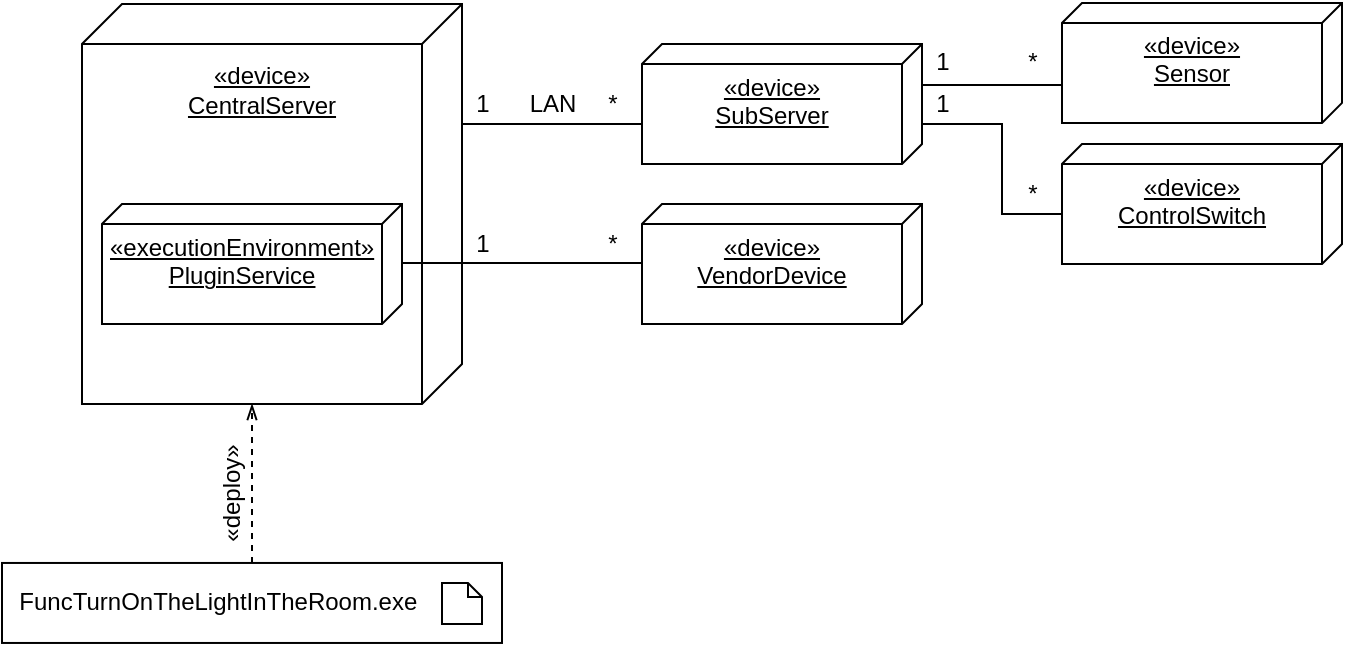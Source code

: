 <mxfile version="22.0.8" type="github">
  <diagram name="Страница — 1" id="PwmKHHaf_U7UQAFED_Nw">
    <mxGraphModel dx="994" dy="461" grid="1" gridSize="10" guides="1" tooltips="1" connect="1" arrows="1" fold="1" page="1" pageScale="1" pageWidth="827" pageHeight="1169" math="0" shadow="0">
      <root>
        <mxCell id="0" />
        <mxCell id="1" parent="0" />
        <mxCell id="Imng76tVTM7-OfBX1pzr-1" value="&lt;br&gt;«device»&lt;br&gt;CentralServer" style="verticalAlign=top;align=center;spacingTop=8;spacingLeft=2;spacingRight=12;shape=cube;size=20;direction=south;fontStyle=4;html=1;whiteSpace=wrap;" vertex="1" parent="1">
          <mxGeometry x="110" y="60" width="190" height="200" as="geometry" />
        </mxCell>
        <mxCell id="Imng76tVTM7-OfBX1pzr-4" value="" style="edgeStyle=orthogonalEdgeStyle;rounded=0;orthogonalLoop=1;jettySize=auto;html=1;endArrow=none;endFill=0;" edge="1" parent="1">
          <mxGeometry relative="1" as="geometry">
            <mxPoint x="300" y="120" as="sourcePoint" />
            <mxPoint x="390" y="120" as="targetPoint" />
            <Array as="points">
              <mxPoint x="350" y="120" />
              <mxPoint x="350" y="120" />
            </Array>
          </mxGeometry>
        </mxCell>
        <mxCell id="Imng76tVTM7-OfBX1pzr-2" value="«executionEnvironment»&lt;br&gt;&lt;div style=&quot;text-align: center;&quot;&gt;&lt;span style=&quot;background-color: initial;&quot;&gt;PluginService&lt;/span&gt;&lt;/div&gt;" style="verticalAlign=top;align=left;spacingTop=8;spacingLeft=2;spacingRight=12;shape=cube;size=10;direction=south;fontStyle=4;html=1;whiteSpace=wrap;" vertex="1" parent="1">
          <mxGeometry x="120" y="160" width="150" height="60" as="geometry" />
        </mxCell>
        <mxCell id="Imng76tVTM7-OfBX1pzr-3" value="«device»&lt;br&gt;VendorDevice" style="verticalAlign=top;align=center;spacingTop=8;spacingLeft=2;spacingRight=12;shape=cube;size=10;direction=south;fontStyle=4;html=1;whiteSpace=wrap;" vertex="1" parent="1">
          <mxGeometry x="390" y="160" width="140" height="60" as="geometry" />
        </mxCell>
        <mxCell id="Imng76tVTM7-OfBX1pzr-18" value="" style="edgeStyle=orthogonalEdgeStyle;rounded=0;orthogonalLoop=1;jettySize=auto;html=1;endArrow=none;endFill=0;entryX=0;entryY=0;entryDx=35;entryDy=140;entryPerimeter=0;" edge="1" parent="1" source="Imng76tVTM7-OfBX1pzr-5" target="Imng76tVTM7-OfBX1pzr-16">
          <mxGeometry relative="1" as="geometry">
            <Array as="points">
              <mxPoint x="570" y="120" />
              <mxPoint x="570" y="165" />
            </Array>
          </mxGeometry>
        </mxCell>
        <mxCell id="Imng76tVTM7-OfBX1pzr-19" value="" style="edgeStyle=orthogonalEdgeStyle;rounded=0;orthogonalLoop=1;jettySize=auto;html=1;entryX=0.842;entryY=0.997;entryDx=0;entryDy=0;entryPerimeter=0;endArrow=none;endFill=0;" edge="1" parent="1">
          <mxGeometry relative="1" as="geometry">
            <mxPoint x="529.58" y="100.48" as="sourcePoint" />
            <mxPoint x="600.0" y="110.0" as="targetPoint" />
            <Array as="points">
              <mxPoint x="549.58" y="100.48" />
              <mxPoint x="549.58" y="100.48" />
            </Array>
          </mxGeometry>
        </mxCell>
        <mxCell id="Imng76tVTM7-OfBX1pzr-5" value="«device»&lt;br&gt;&lt;div style=&quot;&quot;&gt;&lt;span style=&quot;background-color: initial;&quot;&gt;SubServer&lt;/span&gt;&lt;/div&gt;" style="verticalAlign=top;align=center;spacingTop=8;spacingLeft=2;spacingRight=12;shape=cube;size=10;direction=south;fontStyle=4;html=1;whiteSpace=wrap;" vertex="1" parent="1">
          <mxGeometry x="390" y="80" width="140" height="60" as="geometry" />
        </mxCell>
        <mxCell id="Imng76tVTM7-OfBX1pzr-11" value="&amp;nbsp; FuncTurnOnTheLightInTheRoom.exe" style="html=1;whiteSpace=wrap;align=left;" vertex="1" parent="1">
          <mxGeometry x="70" y="339.48" width="250" height="40" as="geometry" />
        </mxCell>
        <mxCell id="Imng76tVTM7-OfBX1pzr-12" value="" style="shape=note;size=7;whiteSpace=wrap;html=1;verticalAlign=bottom;labelPosition=center;verticalLabelPosition=top;align=center;" vertex="1" parent="1">
          <mxGeometry x="290" y="349.48" width="20" height="20.52" as="geometry" />
        </mxCell>
        <mxCell id="Imng76tVTM7-OfBX1pzr-13" style="edgeStyle=orthogonalEdgeStyle;rounded=0;orthogonalLoop=1;jettySize=auto;html=1;entryX=1.002;entryY=0.5;entryDx=0;entryDy=0;entryPerimeter=0;dashed=1;endArrow=openThin;endFill=0;" edge="1" parent="1" source="Imng76tVTM7-OfBX1pzr-11">
          <mxGeometry relative="1" as="geometry">
            <mxPoint x="195" y="260" as="targetPoint" />
          </mxGeometry>
        </mxCell>
        <mxCell id="Imng76tVTM7-OfBX1pzr-14" value="«deploy»" style="text;html=1;align=center;verticalAlign=middle;resizable=0;points=[];autosize=1;strokeColor=none;fillColor=none;rotation=270;" vertex="1" parent="1">
          <mxGeometry x="150" y="290" width="70" height="30" as="geometry" />
        </mxCell>
        <mxCell id="Imng76tVTM7-OfBX1pzr-15" value="«device»&lt;br&gt;&lt;div style=&quot;&quot;&gt;Sensor&lt;br&gt;&lt;/div&gt;" style="verticalAlign=top;align=center;spacingTop=8;spacingLeft=2;spacingRight=12;shape=cube;size=10;direction=south;fontStyle=4;html=1;whiteSpace=wrap;" vertex="1" parent="1">
          <mxGeometry x="600" y="59.48" width="140" height="60" as="geometry" />
        </mxCell>
        <mxCell id="Imng76tVTM7-OfBX1pzr-16" value="«device»&lt;br&gt;&lt;div style=&quot;&quot;&gt;ControlSwitch&lt;br&gt;&lt;/div&gt;" style="verticalAlign=top;align=center;spacingTop=8;spacingLeft=2;spacingRight=12;shape=cube;size=10;direction=south;fontStyle=4;html=1;whiteSpace=wrap;" vertex="1" parent="1">
          <mxGeometry x="600" y="130" width="140" height="60" as="geometry" />
        </mxCell>
        <mxCell id="Imng76tVTM7-OfBX1pzr-21" value="1" style="text;html=1;align=center;verticalAlign=middle;resizable=0;points=[];autosize=1;strokeColor=none;fillColor=none;" vertex="1" parent="1">
          <mxGeometry x="524.58" y="74.48" width="30" height="30" as="geometry" />
        </mxCell>
        <mxCell id="Imng76tVTM7-OfBX1pzr-22" value="1" style="text;html=1;align=center;verticalAlign=middle;resizable=0;points=[];autosize=1;strokeColor=none;fillColor=none;" vertex="1" parent="1">
          <mxGeometry x="524.58" y="95" width="30" height="30" as="geometry" />
        </mxCell>
        <mxCell id="Imng76tVTM7-OfBX1pzr-23" value="*" style="text;html=1;align=center;verticalAlign=middle;resizable=0;points=[];autosize=1;strokeColor=none;fillColor=none;" vertex="1" parent="1">
          <mxGeometry x="569.58" y="74.48" width="30" height="30" as="geometry" />
        </mxCell>
        <mxCell id="Imng76tVTM7-OfBX1pzr-24" value="*" style="text;html=1;align=center;verticalAlign=middle;resizable=0;points=[];autosize=1;strokeColor=none;fillColor=none;" vertex="1" parent="1">
          <mxGeometry x="570" y="140" width="30" height="30" as="geometry" />
        </mxCell>
        <mxCell id="Imng76tVTM7-OfBX1pzr-26" value="1" style="text;html=1;align=center;verticalAlign=middle;resizable=0;points=[];autosize=1;strokeColor=none;fillColor=none;" vertex="1" parent="1">
          <mxGeometry x="295" y="95" width="30" height="30" as="geometry" />
        </mxCell>
        <mxCell id="Imng76tVTM7-OfBX1pzr-27" value="*" style="text;html=1;align=center;verticalAlign=middle;resizable=0;points=[];autosize=1;strokeColor=none;fillColor=none;" vertex="1" parent="1">
          <mxGeometry x="360" y="95" width="30" height="30" as="geometry" />
        </mxCell>
        <mxCell id="Imng76tVTM7-OfBX1pzr-32" value="LAN" style="text;html=1;align=center;verticalAlign=middle;resizable=0;points=[];autosize=1;strokeColor=none;fillColor=none;" vertex="1" parent="1">
          <mxGeometry x="320" y="95" width="50" height="30" as="geometry" />
        </mxCell>
        <mxCell id="Imng76tVTM7-OfBX1pzr-33" value="" style="edgeStyle=orthogonalEdgeStyle;rounded=0;orthogonalLoop=1;jettySize=auto;html=1;endArrow=none;endFill=0;" edge="1" parent="1">
          <mxGeometry relative="1" as="geometry">
            <mxPoint x="270" y="189.5" as="sourcePoint" />
            <mxPoint x="390" y="189.5" as="targetPoint" />
            <Array as="points">
              <mxPoint x="350" y="189.5" />
              <mxPoint x="350" y="189.5" />
            </Array>
          </mxGeometry>
        </mxCell>
        <mxCell id="Imng76tVTM7-OfBX1pzr-34" value="1" style="text;html=1;align=center;verticalAlign=middle;resizable=0;points=[];autosize=1;strokeColor=none;fillColor=none;" vertex="1" parent="1">
          <mxGeometry x="295" y="165" width="30" height="30" as="geometry" />
        </mxCell>
        <mxCell id="Imng76tVTM7-OfBX1pzr-35" value="*" style="text;html=1;align=center;verticalAlign=middle;resizable=0;points=[];autosize=1;strokeColor=none;fillColor=none;" vertex="1" parent="1">
          <mxGeometry x="360" y="165" width="30" height="30" as="geometry" />
        </mxCell>
      </root>
    </mxGraphModel>
  </diagram>
</mxfile>
